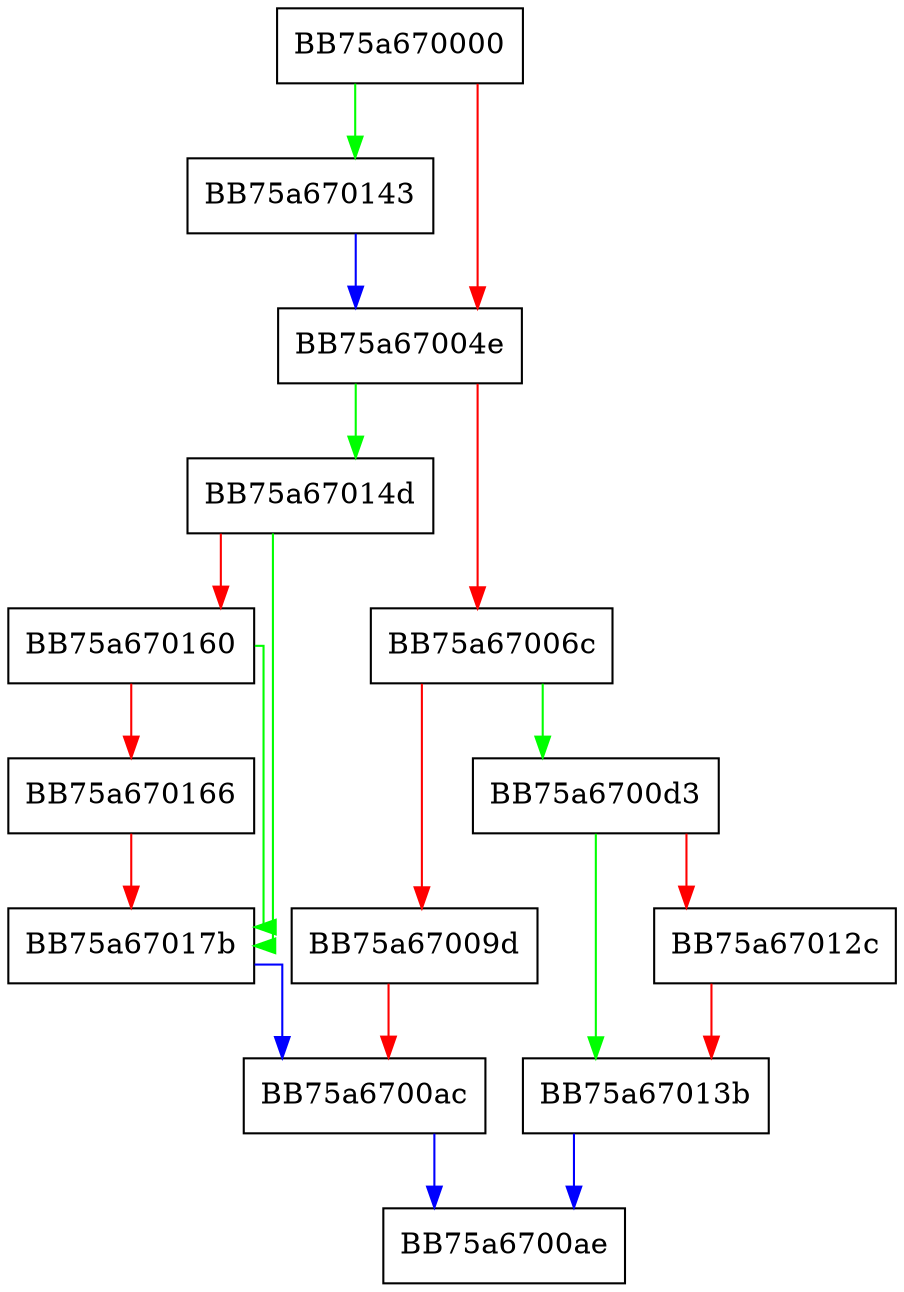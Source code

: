 digraph RpfAPI_SSFFindFirst {
  node [shape="box"];
  graph [splines=ortho];
  BB75a670000 -> BB75a670143 [color="green"];
  BB75a670000 -> BB75a67004e [color="red"];
  BB75a67004e -> BB75a67014d [color="green"];
  BB75a67004e -> BB75a67006c [color="red"];
  BB75a67006c -> BB75a6700d3 [color="green"];
  BB75a67006c -> BB75a67009d [color="red"];
  BB75a67009d -> BB75a6700ac [color="red"];
  BB75a6700ac -> BB75a6700ae [color="blue"];
  BB75a6700d3 -> BB75a67013b [color="green"];
  BB75a6700d3 -> BB75a67012c [color="red"];
  BB75a67012c -> BB75a67013b [color="red"];
  BB75a67013b -> BB75a6700ae [color="blue"];
  BB75a670143 -> BB75a67004e [color="blue"];
  BB75a67014d -> BB75a67017b [color="green"];
  BB75a67014d -> BB75a670160 [color="red"];
  BB75a670160 -> BB75a67017b [color="green"];
  BB75a670160 -> BB75a670166 [color="red"];
  BB75a670166 -> BB75a67017b [color="red"];
  BB75a67017b -> BB75a6700ac [color="blue"];
}